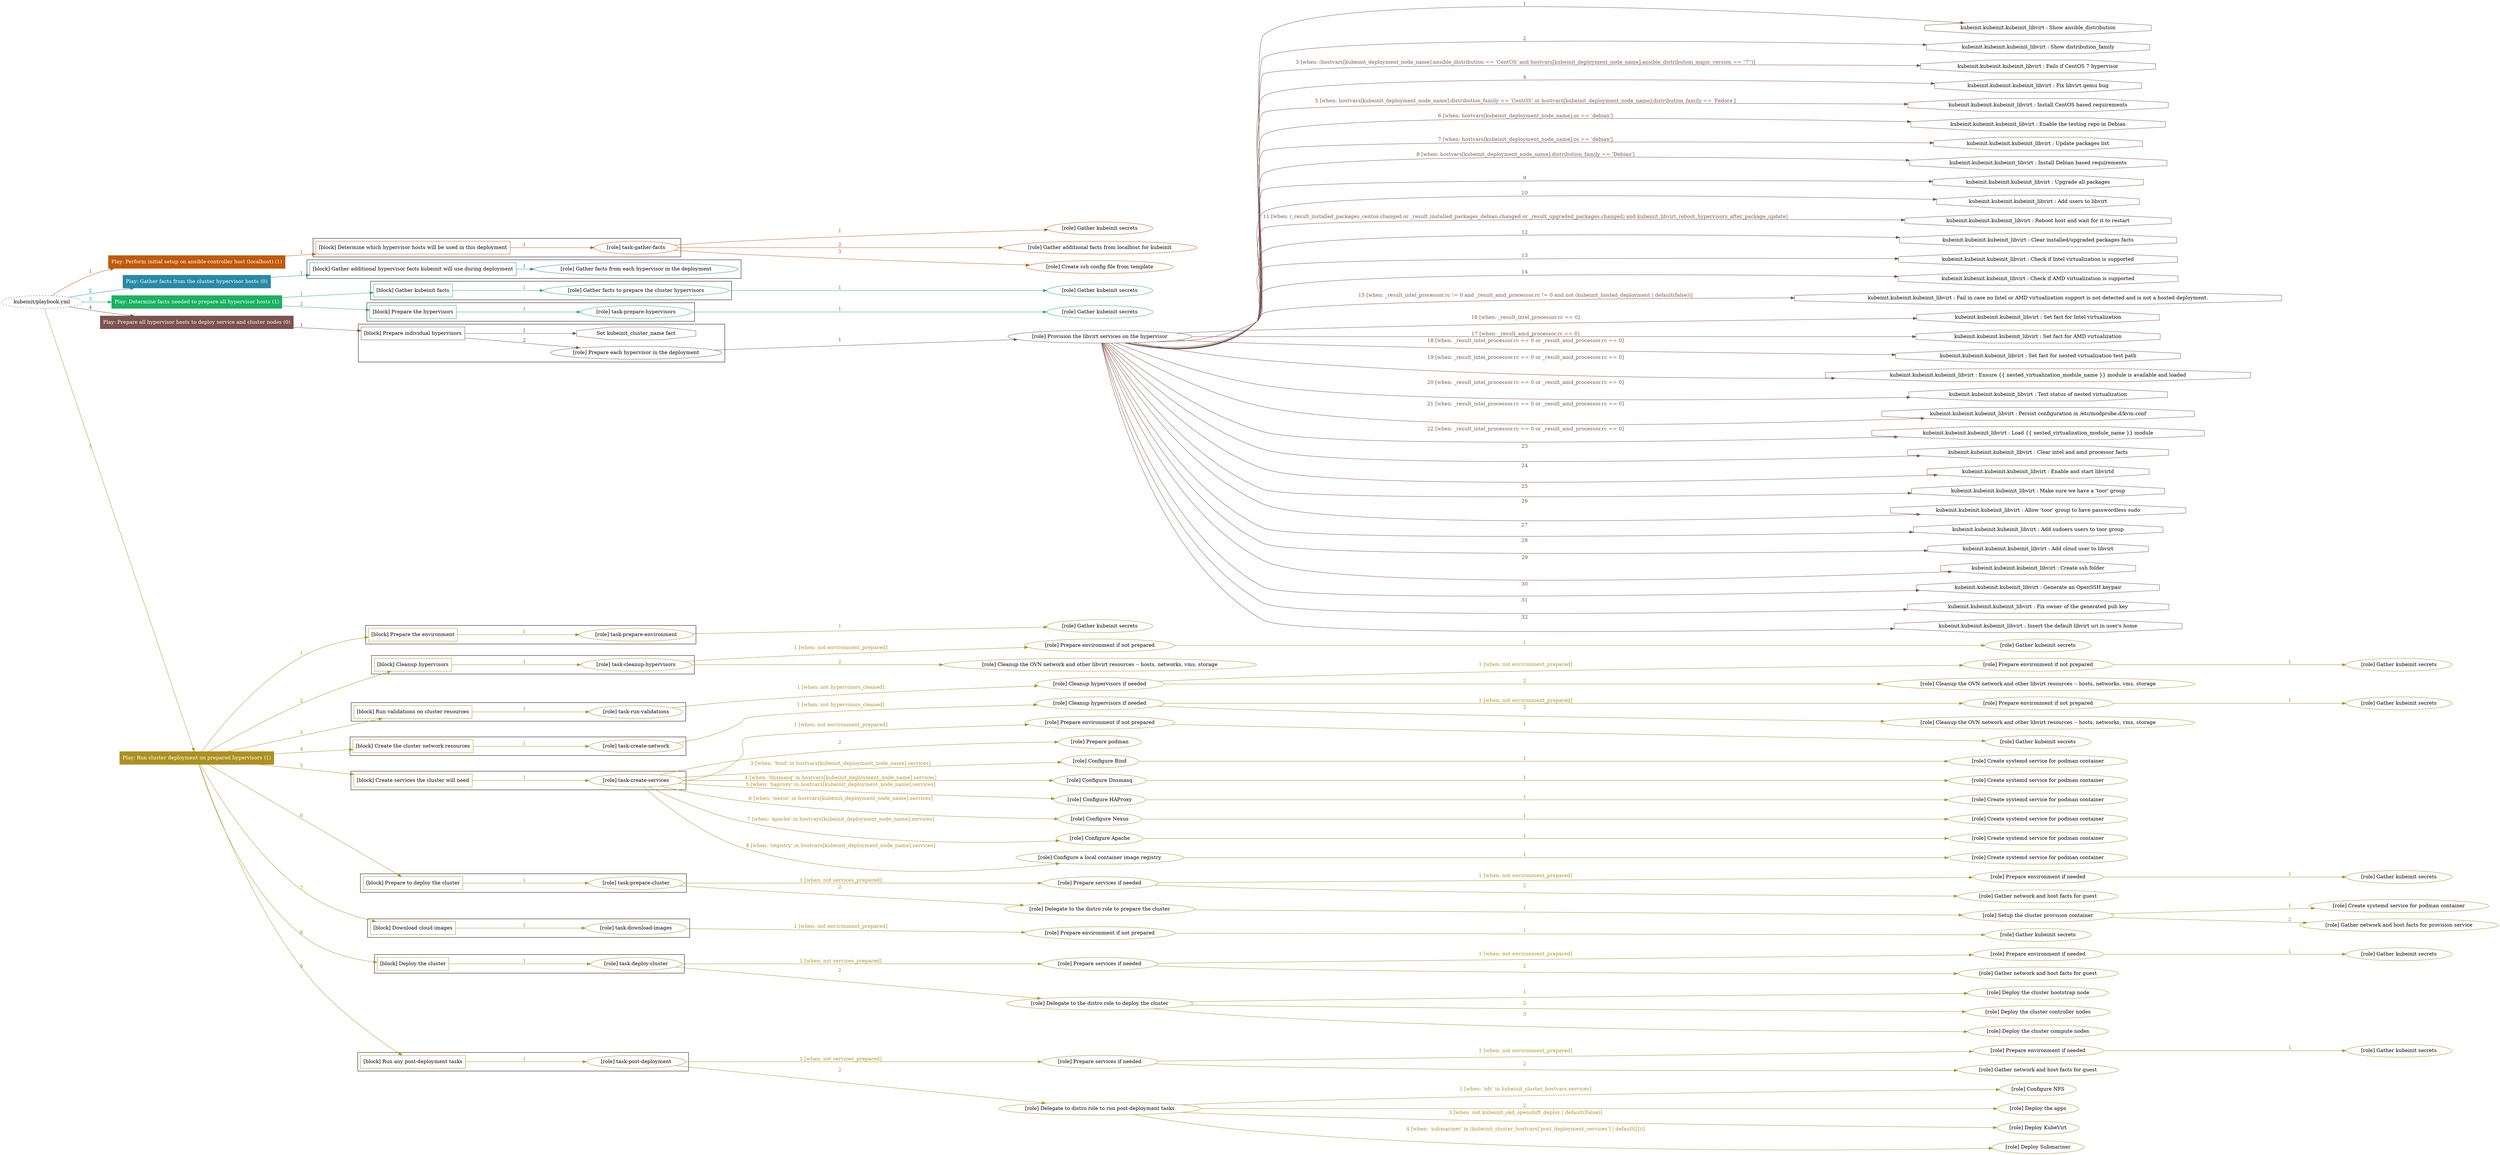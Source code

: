 digraph {
	graph [concentrate=true ordering=in rankdir=LR ratio=fill]
	edge [esep=5 sep=10]
	"kubeinit/playbook.yml" [URL="/home/runner/work/kubeinit/kubeinit/kubeinit/playbook.yml" id=playbook_9646b2b1 style=dotted]
	play_5df355ba [label="Play: Perform initial setup on ansible-controller host (localhost) (1)" URL="/home/runner/work/kubeinit/kubeinit/kubeinit/playbook.yml" color="#c2590a" fontcolor="#ffffff" id=play_5df355ba shape=box style=filled tooltip=localhost]
	"kubeinit/playbook.yml" -> play_5df355ba [label="1 " color="#c2590a" fontcolor="#c2590a" id=edge_87071284 labeltooltip="1 " tooltip="1 "]
	subgraph "Gather kubeinit secrets" {
		role_483ad67e [label="[role] Gather kubeinit secrets" URL="/home/runner/.ansible/collections/ansible_collections/kubeinit/kubeinit/roles/kubeinit_prepare/tasks/build_hypervisors_group.yml" color="#c2590a" id=role_483ad67e tooltip="Gather kubeinit secrets"]
	}
	subgraph "Gather additional facts from localhost for kubeinit" {
		role_76a6a5e1 [label="[role] Gather additional facts from localhost for kubeinit" URL="/home/runner/.ansible/collections/ansible_collections/kubeinit/kubeinit/roles/kubeinit_prepare/tasks/build_hypervisors_group.yml" color="#c2590a" id=role_76a6a5e1 tooltip="Gather additional facts from localhost for kubeinit"]
	}
	subgraph "Create ssh config file from template" {
		role_3303c197 [label="[role] Create ssh config file from template" URL="/home/runner/.ansible/collections/ansible_collections/kubeinit/kubeinit/roles/kubeinit_prepare/tasks/build_hypervisors_group.yml" color="#c2590a" id=role_3303c197 tooltip="Create ssh config file from template"]
	}
	subgraph "task-gather-facts" {
		role_ba3a85ae [label="[role] task-gather-facts" URL="/home/runner/work/kubeinit/kubeinit/kubeinit/playbook.yml" color="#c2590a" id=role_ba3a85ae tooltip="task-gather-facts"]
		role_ba3a85ae -> role_483ad67e [label="1 " color="#c2590a" fontcolor="#c2590a" id=edge_11d55327 labeltooltip="1 " tooltip="1 "]
		role_ba3a85ae -> role_76a6a5e1 [label="2 " color="#c2590a" fontcolor="#c2590a" id=edge_78b76ed7 labeltooltip="2 " tooltip="2 "]
		role_ba3a85ae -> role_3303c197 [label="3 " color="#c2590a" fontcolor="#c2590a" id=edge_41e5f902 labeltooltip="3 " tooltip="3 "]
	}
	subgraph "Play: Perform initial setup on ansible-controller host (localhost) (1)" {
		play_5df355ba -> block_c82276d7 [label=1 color="#c2590a" fontcolor="#c2590a" id=edge_7d6bd9c6 labeltooltip=1 tooltip=1]
		subgraph cluster_block_c82276d7 {
			block_c82276d7 [label="[block] Determine which hypervisor hosts will be used in this deployment" URL="/home/runner/work/kubeinit/kubeinit/kubeinit/playbook.yml" color="#c2590a" id=block_c82276d7 labeltooltip="Determine which hypervisor hosts will be used in this deployment" shape=box tooltip="Determine which hypervisor hosts will be used in this deployment"]
			block_c82276d7 -> role_ba3a85ae [label="1 " color="#c2590a" fontcolor="#c2590a" id=edge_2a0d943c labeltooltip="1 " tooltip="1 "]
		}
	}
	play_c93d7c17 [label="Play: Gather facts from the cluster hypervisor hosts (0)" URL="/home/runner/work/kubeinit/kubeinit/kubeinit/playbook.yml" color="#278aa5" fontcolor="#ffffff" id=play_c93d7c17 shape=box style=filled tooltip="Play: Gather facts from the cluster hypervisor hosts (0)"]
	"kubeinit/playbook.yml" -> play_c93d7c17 [label="2 " color="#278aa5" fontcolor="#278aa5" id=edge_c5234a75 labeltooltip="2 " tooltip="2 "]
	subgraph "Gather facts from each hypervisor in the deployment" {
		role_d84a1417 [label="[role] Gather facts from each hypervisor in the deployment" URL="/home/runner/work/kubeinit/kubeinit/kubeinit/playbook.yml" color="#278aa5" id=role_d84a1417 tooltip="Gather facts from each hypervisor in the deployment"]
	}
	subgraph "Play: Gather facts from the cluster hypervisor hosts (0)" {
		play_c93d7c17 -> block_ce0545d1 [label=1 color="#278aa5" fontcolor="#278aa5" id=edge_0b8c5d99 labeltooltip=1 tooltip=1]
		subgraph cluster_block_ce0545d1 {
			block_ce0545d1 [label="[block] Gather additional hypervisor facts kubeinit will use during deployment" URL="/home/runner/work/kubeinit/kubeinit/kubeinit/playbook.yml" color="#278aa5" id=block_ce0545d1 labeltooltip="Gather additional hypervisor facts kubeinit will use during deployment" shape=box tooltip="Gather additional hypervisor facts kubeinit will use during deployment"]
			block_ce0545d1 -> role_d84a1417 [label="1 " color="#278aa5" fontcolor="#278aa5" id=edge_edcbd86a labeltooltip="1 " tooltip="1 "]
		}
	}
	play_9aa2d6a9 [label="Play: Determine facts needed to prepare all hypervisor hosts (1)" URL="/home/runner/work/kubeinit/kubeinit/kubeinit/playbook.yml" color="#1ab261" fontcolor="#ffffff" id=play_9aa2d6a9 shape=box style=filled tooltip=localhost]
	"kubeinit/playbook.yml" -> play_9aa2d6a9 [label="3 " color="#1ab261" fontcolor="#1ab261" id=edge_c62bc62c labeltooltip="3 " tooltip="3 "]
	subgraph "Gather kubeinit secrets" {
		role_7a527d0d [label="[role] Gather kubeinit secrets" URL="/home/runner/.ansible/collections/ansible_collections/kubeinit/kubeinit/roles/kubeinit_prepare/tasks/gather_kubeinit_facts.yml" color="#1ab261" id=role_7a527d0d tooltip="Gather kubeinit secrets"]
	}
	subgraph "Gather facts to prepare the cluster hypervisors" {
		role_52b3afb7 [label="[role] Gather facts to prepare the cluster hypervisors" URL="/home/runner/work/kubeinit/kubeinit/kubeinit/playbook.yml" color="#1ab261" id=role_52b3afb7 tooltip="Gather facts to prepare the cluster hypervisors"]
		role_52b3afb7 -> role_7a527d0d [label="1 " color="#1ab261" fontcolor="#1ab261" id=edge_a7653a06 labeltooltip="1 " tooltip="1 "]
	}
	subgraph "Gather kubeinit secrets" {
		role_b793abf2 [label="[role] Gather kubeinit secrets" URL="/home/runner/.ansible/collections/ansible_collections/kubeinit/kubeinit/roles/kubeinit_prepare/tasks/gather_kubeinit_facts.yml" color="#1ab261" id=role_b793abf2 tooltip="Gather kubeinit secrets"]
	}
	subgraph "task-prepare-hypervisors" {
		role_bfdf4d90 [label="[role] task-prepare-hypervisors" URL="/home/runner/work/kubeinit/kubeinit/kubeinit/playbook.yml" color="#1ab261" id=role_bfdf4d90 tooltip="task-prepare-hypervisors"]
		role_bfdf4d90 -> role_b793abf2 [label="1 " color="#1ab261" fontcolor="#1ab261" id=edge_f724b3d5 labeltooltip="1 " tooltip="1 "]
	}
	subgraph "Play: Determine facts needed to prepare all hypervisor hosts (1)" {
		play_9aa2d6a9 -> block_bc4ed19d [label=1 color="#1ab261" fontcolor="#1ab261" id=edge_e0797514 labeltooltip=1 tooltip=1]
		subgraph cluster_block_bc4ed19d {
			block_bc4ed19d [label="[block] Gather kubeinit facts" URL="/home/runner/work/kubeinit/kubeinit/kubeinit/playbook.yml" color="#1ab261" id=block_bc4ed19d labeltooltip="Gather kubeinit facts" shape=box tooltip="Gather kubeinit facts"]
			block_bc4ed19d -> role_52b3afb7 [label="1 " color="#1ab261" fontcolor="#1ab261" id=edge_8249b6e4 labeltooltip="1 " tooltip="1 "]
		}
		play_9aa2d6a9 -> block_897ad646 [label=2 color="#1ab261" fontcolor="#1ab261" id=edge_689c75a3 labeltooltip=2 tooltip=2]
		subgraph cluster_block_897ad646 {
			block_897ad646 [label="[block] Prepare the hypervisors" URL="/home/runner/work/kubeinit/kubeinit/kubeinit/playbook.yml" color="#1ab261" id=block_897ad646 labeltooltip="Prepare the hypervisors" shape=box tooltip="Prepare the hypervisors"]
			block_897ad646 -> role_bfdf4d90 [label="1 " color="#1ab261" fontcolor="#1ab261" id=edge_29db63f3 labeltooltip="1 " tooltip="1 "]
		}
	}
	play_22365ae9 [label="Play: Prepare all hypervisor hosts to deploy service and cluster nodes (0)" URL="/home/runner/work/kubeinit/kubeinit/kubeinit/playbook.yml" color="#7c5350" fontcolor="#ffffff" id=play_22365ae9 shape=box style=filled tooltip="Play: Prepare all hypervisor hosts to deploy service and cluster nodes (0)"]
	"kubeinit/playbook.yml" -> play_22365ae9 [label="4 " color="#7c5350" fontcolor="#7c5350" id=edge_5df96701 labeltooltip="4 " tooltip="4 "]
	subgraph "Provision the libvirt services on the hypervisor" {
		role_3e24f65c [label="[role] Provision the libvirt services on the hypervisor" URL="/home/runner/.ansible/collections/ansible_collections/kubeinit/kubeinit/roles/kubeinit_prepare/tasks/prepare_hypervisor.yml" color="#7c5350" id=role_3e24f65c tooltip="Provision the libvirt services on the hypervisor"]
		task_d20dd838 [label="kubeinit.kubeinit.kubeinit_libvirt : Show ansible_distribution" URL="/home/runner/.ansible/collections/ansible_collections/kubeinit/kubeinit/roles/kubeinit_libvirt/tasks/main.yml" color="#7c5350" id=task_d20dd838 shape=octagon tooltip="kubeinit.kubeinit.kubeinit_libvirt : Show ansible_distribution"]
		role_3e24f65c -> task_d20dd838 [label="1 " color="#7c5350" fontcolor="#7c5350" id=edge_b1189333 labeltooltip="1 " tooltip="1 "]
		task_7a46cc03 [label="kubeinit.kubeinit.kubeinit_libvirt : Show distribution_family" URL="/home/runner/.ansible/collections/ansible_collections/kubeinit/kubeinit/roles/kubeinit_libvirt/tasks/main.yml" color="#7c5350" id=task_7a46cc03 shape=octagon tooltip="kubeinit.kubeinit.kubeinit_libvirt : Show distribution_family"]
		role_3e24f65c -> task_7a46cc03 [label="2 " color="#7c5350" fontcolor="#7c5350" id=edge_3f352472 labeltooltip="2 " tooltip="2 "]
		task_b7d5eab3 [label="kubeinit.kubeinit.kubeinit_libvirt : Fails if CentOS 7 hypervisor" URL="/home/runner/.ansible/collections/ansible_collections/kubeinit/kubeinit/roles/kubeinit_libvirt/tasks/main.yml" color="#7c5350" id=task_b7d5eab3 shape=octagon tooltip="kubeinit.kubeinit.kubeinit_libvirt : Fails if CentOS 7 hypervisor"]
		role_3e24f65c -> task_b7d5eab3 [label="3 [when: (hostvars[kubeinit_deployment_node_name].ansible_distribution == 'CentOS' and hostvars[kubeinit_deployment_node_name].ansible_distribution_major_version == \"7\")]" color="#7c5350" fontcolor="#7c5350" id=edge_3682a6e3 labeltooltip="3 [when: (hostvars[kubeinit_deployment_node_name].ansible_distribution == 'CentOS' and hostvars[kubeinit_deployment_node_name].ansible_distribution_major_version == \"7\")]" tooltip="3 [when: (hostvars[kubeinit_deployment_node_name].ansible_distribution == 'CentOS' and hostvars[kubeinit_deployment_node_name].ansible_distribution_major_version == \"7\")]"]
		task_2ade0827 [label="kubeinit.kubeinit.kubeinit_libvirt : Fix libvirt qemu bug" URL="/home/runner/.ansible/collections/ansible_collections/kubeinit/kubeinit/roles/kubeinit_libvirt/tasks/main.yml" color="#7c5350" id=task_2ade0827 shape=octagon tooltip="kubeinit.kubeinit.kubeinit_libvirt : Fix libvirt qemu bug"]
		role_3e24f65c -> task_2ade0827 [label="4 " color="#7c5350" fontcolor="#7c5350" id=edge_d75534c9 labeltooltip="4 " tooltip="4 "]
		task_bd4a274e [label="kubeinit.kubeinit.kubeinit_libvirt : Install CentOS based requirements" URL="/home/runner/.ansible/collections/ansible_collections/kubeinit/kubeinit/roles/kubeinit_libvirt/tasks/main.yml" color="#7c5350" id=task_bd4a274e shape=octagon tooltip="kubeinit.kubeinit.kubeinit_libvirt : Install CentOS based requirements"]
		role_3e24f65c -> task_bd4a274e [label="5 [when: hostvars[kubeinit_deployment_node_name].distribution_family == 'CentOS' or hostvars[kubeinit_deployment_node_name].distribution_family == 'Fedora']" color="#7c5350" fontcolor="#7c5350" id=edge_c49d5b63 labeltooltip="5 [when: hostvars[kubeinit_deployment_node_name].distribution_family == 'CentOS' or hostvars[kubeinit_deployment_node_name].distribution_family == 'Fedora']" tooltip="5 [when: hostvars[kubeinit_deployment_node_name].distribution_family == 'CentOS' or hostvars[kubeinit_deployment_node_name].distribution_family == 'Fedora']"]
		task_c4cd0e32 [label="kubeinit.kubeinit.kubeinit_libvirt : Enable the testing repo in Debian" URL="/home/runner/.ansible/collections/ansible_collections/kubeinit/kubeinit/roles/kubeinit_libvirt/tasks/main.yml" color="#7c5350" id=task_c4cd0e32 shape=octagon tooltip="kubeinit.kubeinit.kubeinit_libvirt : Enable the testing repo in Debian"]
		role_3e24f65c -> task_c4cd0e32 [label="6 [when: hostvars[kubeinit_deployment_node_name].os == 'debian']" color="#7c5350" fontcolor="#7c5350" id=edge_03873a43 labeltooltip="6 [when: hostvars[kubeinit_deployment_node_name].os == 'debian']" tooltip="6 [when: hostvars[kubeinit_deployment_node_name].os == 'debian']"]
		task_402ef5f3 [label="kubeinit.kubeinit.kubeinit_libvirt : Update packages list" URL="/home/runner/.ansible/collections/ansible_collections/kubeinit/kubeinit/roles/kubeinit_libvirt/tasks/main.yml" color="#7c5350" id=task_402ef5f3 shape=octagon tooltip="kubeinit.kubeinit.kubeinit_libvirt : Update packages list"]
		role_3e24f65c -> task_402ef5f3 [label="7 [when: hostvars[kubeinit_deployment_node_name].os == 'debian']" color="#7c5350" fontcolor="#7c5350" id=edge_26aa943d labeltooltip="7 [when: hostvars[kubeinit_deployment_node_name].os == 'debian']" tooltip="7 [when: hostvars[kubeinit_deployment_node_name].os == 'debian']"]
		task_3982b2c7 [label="kubeinit.kubeinit.kubeinit_libvirt : Install Debian based requirements" URL="/home/runner/.ansible/collections/ansible_collections/kubeinit/kubeinit/roles/kubeinit_libvirt/tasks/main.yml" color="#7c5350" id=task_3982b2c7 shape=octagon tooltip="kubeinit.kubeinit.kubeinit_libvirt : Install Debian based requirements"]
		role_3e24f65c -> task_3982b2c7 [label="8 [when: hostvars[kubeinit_deployment_node_name].distribution_family == 'Debian']" color="#7c5350" fontcolor="#7c5350" id=edge_e344f19a labeltooltip="8 [when: hostvars[kubeinit_deployment_node_name].distribution_family == 'Debian']" tooltip="8 [when: hostvars[kubeinit_deployment_node_name].distribution_family == 'Debian']"]
		task_fbdde95b [label="kubeinit.kubeinit.kubeinit_libvirt : Upgrade all packages" URL="/home/runner/.ansible/collections/ansible_collections/kubeinit/kubeinit/roles/kubeinit_libvirt/tasks/main.yml" color="#7c5350" id=task_fbdde95b shape=octagon tooltip="kubeinit.kubeinit.kubeinit_libvirt : Upgrade all packages"]
		role_3e24f65c -> task_fbdde95b [label="9 " color="#7c5350" fontcolor="#7c5350" id=edge_b49d22bd labeltooltip="9 " tooltip="9 "]
		task_d7e4bfeb [label="kubeinit.kubeinit.kubeinit_libvirt : Add users to libvirt" URL="/home/runner/.ansible/collections/ansible_collections/kubeinit/kubeinit/roles/kubeinit_libvirt/tasks/main.yml" color="#7c5350" id=task_d7e4bfeb shape=octagon tooltip="kubeinit.kubeinit.kubeinit_libvirt : Add users to libvirt"]
		role_3e24f65c -> task_d7e4bfeb [label="10 " color="#7c5350" fontcolor="#7c5350" id=edge_e5a4fa00 labeltooltip="10 " tooltip="10 "]
		task_edf31248 [label="kubeinit.kubeinit.kubeinit_libvirt : Reboot host and wait for it to restart" URL="/home/runner/.ansible/collections/ansible_collections/kubeinit/kubeinit/roles/kubeinit_libvirt/tasks/main.yml" color="#7c5350" id=task_edf31248 shape=octagon tooltip="kubeinit.kubeinit.kubeinit_libvirt : Reboot host and wait for it to restart"]
		role_3e24f65c -> task_edf31248 [label="11 [when: (_result_installed_packages_centos.changed or _result_installed_packages_debian.changed or _result_upgraded_packages.changed) and kubeinit_libvirt_reboot_hypervisors_after_package_update]" color="#7c5350" fontcolor="#7c5350" id=edge_d2e82ecc labeltooltip="11 [when: (_result_installed_packages_centos.changed or _result_installed_packages_debian.changed or _result_upgraded_packages.changed) and kubeinit_libvirt_reboot_hypervisors_after_package_update]" tooltip="11 [when: (_result_installed_packages_centos.changed or _result_installed_packages_debian.changed or _result_upgraded_packages.changed) and kubeinit_libvirt_reboot_hypervisors_after_package_update]"]
		task_ff08b235 [label="kubeinit.kubeinit.kubeinit_libvirt : Clear installed/upgraded packages facts" URL="/home/runner/.ansible/collections/ansible_collections/kubeinit/kubeinit/roles/kubeinit_libvirt/tasks/main.yml" color="#7c5350" id=task_ff08b235 shape=octagon tooltip="kubeinit.kubeinit.kubeinit_libvirt : Clear installed/upgraded packages facts"]
		role_3e24f65c -> task_ff08b235 [label="12 " color="#7c5350" fontcolor="#7c5350" id=edge_a8cd61b3 labeltooltip="12 " tooltip="12 "]
		task_6124d123 [label="kubeinit.kubeinit.kubeinit_libvirt : Check if Intel virtualization is supported" URL="/home/runner/.ansible/collections/ansible_collections/kubeinit/kubeinit/roles/kubeinit_libvirt/tasks/main.yml" color="#7c5350" id=task_6124d123 shape=octagon tooltip="kubeinit.kubeinit.kubeinit_libvirt : Check if Intel virtualization is supported"]
		role_3e24f65c -> task_6124d123 [label="13 " color="#7c5350" fontcolor="#7c5350" id=edge_ff16b6d9 labeltooltip="13 " tooltip="13 "]
		task_92ee48c1 [label="kubeinit.kubeinit.kubeinit_libvirt : Check if AMD virtualization is supported" URL="/home/runner/.ansible/collections/ansible_collections/kubeinit/kubeinit/roles/kubeinit_libvirt/tasks/main.yml" color="#7c5350" id=task_92ee48c1 shape=octagon tooltip="kubeinit.kubeinit.kubeinit_libvirt : Check if AMD virtualization is supported"]
		role_3e24f65c -> task_92ee48c1 [label="14 " color="#7c5350" fontcolor="#7c5350" id=edge_13838f12 labeltooltip="14 " tooltip="14 "]
		task_f7bf4f08 [label="kubeinit.kubeinit.kubeinit_libvirt : Fail in case no Intel or AMD virtualization support is not detected and is not a hosted deployment." URL="/home/runner/.ansible/collections/ansible_collections/kubeinit/kubeinit/roles/kubeinit_libvirt/tasks/main.yml" color="#7c5350" id=task_f7bf4f08 shape=octagon tooltip="kubeinit.kubeinit.kubeinit_libvirt : Fail in case no Intel or AMD virtualization support is not detected and is not a hosted deployment."]
		role_3e24f65c -> task_f7bf4f08 [label="15 [when: _result_intel_processor.rc != 0 and _result_amd_processor.rc != 0 and not (kubeinit_hosted_deployment | default(false))]" color="#7c5350" fontcolor="#7c5350" id=edge_fd8e5d9f labeltooltip="15 [when: _result_intel_processor.rc != 0 and _result_amd_processor.rc != 0 and not (kubeinit_hosted_deployment | default(false))]" tooltip="15 [when: _result_intel_processor.rc != 0 and _result_amd_processor.rc != 0 and not (kubeinit_hosted_deployment | default(false))]"]
		task_55d5f3a7 [label="kubeinit.kubeinit.kubeinit_libvirt : Set fact for Intel virtualization" URL="/home/runner/.ansible/collections/ansible_collections/kubeinit/kubeinit/roles/kubeinit_libvirt/tasks/main.yml" color="#7c5350" id=task_55d5f3a7 shape=octagon tooltip="kubeinit.kubeinit.kubeinit_libvirt : Set fact for Intel virtualization"]
		role_3e24f65c -> task_55d5f3a7 [label="16 [when: _result_intel_processor.rc == 0]" color="#7c5350" fontcolor="#7c5350" id=edge_dca2b4e9 labeltooltip="16 [when: _result_intel_processor.rc == 0]" tooltip="16 [when: _result_intel_processor.rc == 0]"]
		task_6a6445b3 [label="kubeinit.kubeinit.kubeinit_libvirt : Set fact for AMD virtualization" URL="/home/runner/.ansible/collections/ansible_collections/kubeinit/kubeinit/roles/kubeinit_libvirt/tasks/main.yml" color="#7c5350" id=task_6a6445b3 shape=octagon tooltip="kubeinit.kubeinit.kubeinit_libvirt : Set fact for AMD virtualization"]
		role_3e24f65c -> task_6a6445b3 [label="17 [when: _result_amd_processor.rc == 0]" color="#7c5350" fontcolor="#7c5350" id=edge_59dca4c3 labeltooltip="17 [when: _result_amd_processor.rc == 0]" tooltip="17 [when: _result_amd_processor.rc == 0]"]
		task_70f78329 [label="kubeinit.kubeinit.kubeinit_libvirt : Set fact for nested virtualization test path" URL="/home/runner/.ansible/collections/ansible_collections/kubeinit/kubeinit/roles/kubeinit_libvirt/tasks/main.yml" color="#7c5350" id=task_70f78329 shape=octagon tooltip="kubeinit.kubeinit.kubeinit_libvirt : Set fact for nested virtualization test path"]
		role_3e24f65c -> task_70f78329 [label="18 [when: _result_intel_processor.rc == 0 or _result_amd_processor.rc == 0]" color="#7c5350" fontcolor="#7c5350" id=edge_00600c96 labeltooltip="18 [when: _result_intel_processor.rc == 0 or _result_amd_processor.rc == 0]" tooltip="18 [when: _result_intel_processor.rc == 0 or _result_amd_processor.rc == 0]"]
		task_46fb410a [label="kubeinit.kubeinit.kubeinit_libvirt : Ensure {{ nested_virtualization_module_name }} module is available and loaded" URL="/home/runner/.ansible/collections/ansible_collections/kubeinit/kubeinit/roles/kubeinit_libvirt/tasks/main.yml" color="#7c5350" id=task_46fb410a shape=octagon tooltip="kubeinit.kubeinit.kubeinit_libvirt : Ensure {{ nested_virtualization_module_name }} module is available and loaded"]
		role_3e24f65c -> task_46fb410a [label="19 [when: _result_intel_processor.rc == 0 or _result_amd_processor.rc == 0]" color="#7c5350" fontcolor="#7c5350" id=edge_0c5548da labeltooltip="19 [when: _result_intel_processor.rc == 0 or _result_amd_processor.rc == 0]" tooltip="19 [when: _result_intel_processor.rc == 0 or _result_amd_processor.rc == 0]"]
		task_0347cfcc [label="kubeinit.kubeinit.kubeinit_libvirt : Test status of nested virtualization" URL="/home/runner/.ansible/collections/ansible_collections/kubeinit/kubeinit/roles/kubeinit_libvirt/tasks/main.yml" color="#7c5350" id=task_0347cfcc shape=octagon tooltip="kubeinit.kubeinit.kubeinit_libvirt : Test status of nested virtualization"]
		role_3e24f65c -> task_0347cfcc [label="20 [when: _result_intel_processor.rc == 0 or _result_amd_processor.rc == 0]" color="#7c5350" fontcolor="#7c5350" id=edge_cb0b2c3d labeltooltip="20 [when: _result_intel_processor.rc == 0 or _result_amd_processor.rc == 0]" tooltip="20 [when: _result_intel_processor.rc == 0 or _result_amd_processor.rc == 0]"]
		task_8907db21 [label="kubeinit.kubeinit.kubeinit_libvirt : Persist configuration in /etc/modprobe.d/kvm.conf" URL="/home/runner/.ansible/collections/ansible_collections/kubeinit/kubeinit/roles/kubeinit_libvirt/tasks/main.yml" color="#7c5350" id=task_8907db21 shape=octagon tooltip="kubeinit.kubeinit.kubeinit_libvirt : Persist configuration in /etc/modprobe.d/kvm.conf"]
		role_3e24f65c -> task_8907db21 [label="21 [when: _result_intel_processor.rc == 0 or _result_amd_processor.rc == 0]" color="#7c5350" fontcolor="#7c5350" id=edge_389c7eb3 labeltooltip="21 [when: _result_intel_processor.rc == 0 or _result_amd_processor.rc == 0]" tooltip="21 [when: _result_intel_processor.rc == 0 or _result_amd_processor.rc == 0]"]
		task_846d4903 [label="kubeinit.kubeinit.kubeinit_libvirt : Load {{ nested_virtualization_module_name }} module" URL="/home/runner/.ansible/collections/ansible_collections/kubeinit/kubeinit/roles/kubeinit_libvirt/tasks/main.yml" color="#7c5350" id=task_846d4903 shape=octagon tooltip="kubeinit.kubeinit.kubeinit_libvirt : Load {{ nested_virtualization_module_name }} module"]
		role_3e24f65c -> task_846d4903 [label="22 [when: _result_intel_processor.rc == 0 or _result_amd_processor.rc == 0]" color="#7c5350" fontcolor="#7c5350" id=edge_c51d4f46 labeltooltip="22 [when: _result_intel_processor.rc == 0 or _result_amd_processor.rc == 0]" tooltip="22 [when: _result_intel_processor.rc == 0 or _result_amd_processor.rc == 0]"]
		task_7adbb4a6 [label="kubeinit.kubeinit.kubeinit_libvirt : Clear intel and amd processor facts" URL="/home/runner/.ansible/collections/ansible_collections/kubeinit/kubeinit/roles/kubeinit_libvirt/tasks/main.yml" color="#7c5350" id=task_7adbb4a6 shape=octagon tooltip="kubeinit.kubeinit.kubeinit_libvirt : Clear intel and amd processor facts"]
		role_3e24f65c -> task_7adbb4a6 [label="23 " color="#7c5350" fontcolor="#7c5350" id=edge_7b6c282d labeltooltip="23 " tooltip="23 "]
		task_137b8692 [label="kubeinit.kubeinit.kubeinit_libvirt : Enable and start libvirtd" URL="/home/runner/.ansible/collections/ansible_collections/kubeinit/kubeinit/roles/kubeinit_libvirt/tasks/main.yml" color="#7c5350" id=task_137b8692 shape=octagon tooltip="kubeinit.kubeinit.kubeinit_libvirt : Enable and start libvirtd"]
		role_3e24f65c -> task_137b8692 [label="24 " color="#7c5350" fontcolor="#7c5350" id=edge_b82733a9 labeltooltip="24 " tooltip="24 "]
		task_61ca8e41 [label="kubeinit.kubeinit.kubeinit_libvirt : Make sure we have a 'toor' group" URL="/home/runner/.ansible/collections/ansible_collections/kubeinit/kubeinit/roles/kubeinit_libvirt/tasks/60_create_cloud_user.yml" color="#7c5350" id=task_61ca8e41 shape=octagon tooltip="kubeinit.kubeinit.kubeinit_libvirt : Make sure we have a 'toor' group"]
		role_3e24f65c -> task_61ca8e41 [label="25 " color="#7c5350" fontcolor="#7c5350" id=edge_36d31183 labeltooltip="25 " tooltip="25 "]
		task_0d99e66f [label="kubeinit.kubeinit.kubeinit_libvirt : Allow 'toor' group to have passwordless sudo" URL="/home/runner/.ansible/collections/ansible_collections/kubeinit/kubeinit/roles/kubeinit_libvirt/tasks/60_create_cloud_user.yml" color="#7c5350" id=task_0d99e66f shape=octagon tooltip="kubeinit.kubeinit.kubeinit_libvirt : Allow 'toor' group to have passwordless sudo"]
		role_3e24f65c -> task_0d99e66f [label="26 " color="#7c5350" fontcolor="#7c5350" id=edge_9db119b0 labeltooltip="26 " tooltip="26 "]
		task_6e90d624 [label="kubeinit.kubeinit.kubeinit_libvirt : Add sudoers users to toor group" URL="/home/runner/.ansible/collections/ansible_collections/kubeinit/kubeinit/roles/kubeinit_libvirt/tasks/60_create_cloud_user.yml" color="#7c5350" id=task_6e90d624 shape=octagon tooltip="kubeinit.kubeinit.kubeinit_libvirt : Add sudoers users to toor group"]
		role_3e24f65c -> task_6e90d624 [label="27 " color="#7c5350" fontcolor="#7c5350" id=edge_e8d5c127 labeltooltip="27 " tooltip="27 "]
		task_94e36a44 [label="kubeinit.kubeinit.kubeinit_libvirt : Add cloud user to libvirt" URL="/home/runner/.ansible/collections/ansible_collections/kubeinit/kubeinit/roles/kubeinit_libvirt/tasks/60_create_cloud_user.yml" color="#7c5350" id=task_94e36a44 shape=octagon tooltip="kubeinit.kubeinit.kubeinit_libvirt : Add cloud user to libvirt"]
		role_3e24f65c -> task_94e36a44 [label="28 " color="#7c5350" fontcolor="#7c5350" id=edge_2af490c8 labeltooltip="28 " tooltip="28 "]
		task_d7dda81d [label="kubeinit.kubeinit.kubeinit_libvirt : Create ssh folder" URL="/home/runner/.ansible/collections/ansible_collections/kubeinit/kubeinit/roles/kubeinit_libvirt/tasks/60_create_cloud_user.yml" color="#7c5350" id=task_d7dda81d shape=octagon tooltip="kubeinit.kubeinit.kubeinit_libvirt : Create ssh folder"]
		role_3e24f65c -> task_d7dda81d [label="29 " color="#7c5350" fontcolor="#7c5350" id=edge_08876e79 labeltooltip="29 " tooltip="29 "]
		task_3ee2bb81 [label="kubeinit.kubeinit.kubeinit_libvirt : Generate an OpenSSH keypair" URL="/home/runner/.ansible/collections/ansible_collections/kubeinit/kubeinit/roles/kubeinit_libvirt/tasks/60_create_cloud_user.yml" color="#7c5350" id=task_3ee2bb81 shape=octagon tooltip="kubeinit.kubeinit.kubeinit_libvirt : Generate an OpenSSH keypair"]
		role_3e24f65c -> task_3ee2bb81 [label="30 " color="#7c5350" fontcolor="#7c5350" id=edge_731ef44b labeltooltip="30 " tooltip="30 "]
		task_6a52044b [label="kubeinit.kubeinit.kubeinit_libvirt : Fix owner of the generated pub key" URL="/home/runner/.ansible/collections/ansible_collections/kubeinit/kubeinit/roles/kubeinit_libvirt/tasks/60_create_cloud_user.yml" color="#7c5350" id=task_6a52044b shape=octagon tooltip="kubeinit.kubeinit.kubeinit_libvirt : Fix owner of the generated pub key"]
		role_3e24f65c -> task_6a52044b [label="31 " color="#7c5350" fontcolor="#7c5350" id=edge_e2d2baaa labeltooltip="31 " tooltip="31 "]
		task_d6151b0e [label="kubeinit.kubeinit.kubeinit_libvirt : Insert the default libvirt uri in user's home" URL="/home/runner/.ansible/collections/ansible_collections/kubeinit/kubeinit/roles/kubeinit_libvirt/tasks/60_create_cloud_user.yml" color="#7c5350" id=task_d6151b0e shape=octagon tooltip="kubeinit.kubeinit.kubeinit_libvirt : Insert the default libvirt uri in user's home"]
		role_3e24f65c -> task_d6151b0e [label="32 " color="#7c5350" fontcolor="#7c5350" id=edge_5f73209a labeltooltip="32 " tooltip="32 "]
	}
	subgraph "Prepare each hypervisor in the deployment" {
		role_d2b725ac [label="[role] Prepare each hypervisor in the deployment" URL="/home/runner/work/kubeinit/kubeinit/kubeinit/playbook.yml" color="#7c5350" id=role_d2b725ac tooltip="Prepare each hypervisor in the deployment"]
		role_d2b725ac -> role_3e24f65c [label="1 " color="#7c5350" fontcolor="#7c5350" id=edge_98c695e0 labeltooltip="1 " tooltip="1 "]
	}
	subgraph "Play: Prepare all hypervisor hosts to deploy service and cluster nodes (0)" {
		play_22365ae9 -> block_42a35fe6 [label=1 color="#7c5350" fontcolor="#7c5350" id=edge_d38c6972 labeltooltip=1 tooltip=1]
		subgraph cluster_block_42a35fe6 {
			block_42a35fe6 [label="[block] Prepare individual hypervisors" URL="/home/runner/work/kubeinit/kubeinit/kubeinit/playbook.yml" color="#7c5350" id=block_42a35fe6 labeltooltip="Prepare individual hypervisors" shape=box tooltip="Prepare individual hypervisors"]
			block_42a35fe6 -> role_d2b725ac [label="2 " color="#7c5350" fontcolor="#7c5350" id=edge_a1b05696 labeltooltip="2 " tooltip="2 "]
			task_ac9d7ef6 [label="Set kubeinit_cluster_name fact" URL="/home/runner/work/kubeinit/kubeinit/kubeinit/playbook.yml" color="#7c5350" id=task_ac9d7ef6 shape=octagon tooltip="Set kubeinit_cluster_name fact"]
			block_42a35fe6 -> task_ac9d7ef6 [label="1 " color="#7c5350" fontcolor="#7c5350" id=edge_aaaaf25b labeltooltip="1 " tooltip="1 "]
		}
	}
	play_30644114 [label="Play: Run cluster deployment on prepared hypervisors (1)" URL="/home/runner/work/kubeinit/kubeinit/kubeinit/playbook.yml" color="#ac9120" fontcolor="#ffffff" id=play_30644114 shape=box style=filled tooltip=localhost]
	"kubeinit/playbook.yml" -> play_30644114 [label="5 " color="#ac9120" fontcolor="#ac9120" id=edge_4da0a00e labeltooltip="5 " tooltip="5 "]
	subgraph "Gather kubeinit secrets" {
		role_d61390f9 [label="[role] Gather kubeinit secrets" URL="/home/runner/.ansible/collections/ansible_collections/kubeinit/kubeinit/roles/kubeinit_prepare/tasks/gather_kubeinit_facts.yml" color="#ac9120" id=role_d61390f9 tooltip="Gather kubeinit secrets"]
	}
	subgraph "task-prepare-environment" {
		role_775752af [label="[role] task-prepare-environment" URL="/home/runner/work/kubeinit/kubeinit/kubeinit/playbook.yml" color="#ac9120" id=role_775752af tooltip="task-prepare-environment"]
		role_775752af -> role_d61390f9 [label="1 " color="#ac9120" fontcolor="#ac9120" id=edge_98faf93c labeltooltip="1 " tooltip="1 "]
	}
	subgraph "Gather kubeinit secrets" {
		role_bd15f9ba [label="[role] Gather kubeinit secrets" URL="/home/runner/.ansible/collections/ansible_collections/kubeinit/kubeinit/roles/kubeinit_prepare/tasks/gather_kubeinit_facts.yml" color="#ac9120" id=role_bd15f9ba tooltip="Gather kubeinit secrets"]
	}
	subgraph "Prepare environment if not prepared" {
		role_dfc963cf [label="[role] Prepare environment if not prepared" URL="/home/runner/.ansible/collections/ansible_collections/kubeinit/kubeinit/roles/kubeinit_prepare/tasks/cleanup_hypervisors.yml" color="#ac9120" id=role_dfc963cf tooltip="Prepare environment if not prepared"]
		role_dfc963cf -> role_bd15f9ba [label="1 " color="#ac9120" fontcolor="#ac9120" id=edge_b11636d1 labeltooltip="1 " tooltip="1 "]
	}
	subgraph "Cleanup the OVN network and other libvirt resources -- hosts, networks, vms, storage" {
		role_eeed88ae [label="[role] Cleanup the OVN network and other libvirt resources -- hosts, networks, vms, storage" URL="/home/runner/.ansible/collections/ansible_collections/kubeinit/kubeinit/roles/kubeinit_prepare/tasks/cleanup_hypervisors.yml" color="#ac9120" id=role_eeed88ae tooltip="Cleanup the OVN network and other libvirt resources -- hosts, networks, vms, storage"]
	}
	subgraph "task-cleanup-hypervisors" {
		role_4c5719a9 [label="[role] task-cleanup-hypervisors" URL="/home/runner/work/kubeinit/kubeinit/kubeinit/playbook.yml" color="#ac9120" id=role_4c5719a9 tooltip="task-cleanup-hypervisors"]
		role_4c5719a9 -> role_dfc963cf [label="1 [when: not environment_prepared]" color="#ac9120" fontcolor="#ac9120" id=edge_f8dac48f labeltooltip="1 [when: not environment_prepared]" tooltip="1 [when: not environment_prepared]"]
		role_4c5719a9 -> role_eeed88ae [label="2 " color="#ac9120" fontcolor="#ac9120" id=edge_1cdce616 labeltooltip="2 " tooltip="2 "]
	}
	subgraph "Gather kubeinit secrets" {
		role_e781965c [label="[role] Gather kubeinit secrets" URL="/home/runner/.ansible/collections/ansible_collections/kubeinit/kubeinit/roles/kubeinit_prepare/tasks/gather_kubeinit_facts.yml" color="#ac9120" id=role_e781965c tooltip="Gather kubeinit secrets"]
	}
	subgraph "Prepare environment if not prepared" {
		role_cdf31c9f [label="[role] Prepare environment if not prepared" URL="/home/runner/.ansible/collections/ansible_collections/kubeinit/kubeinit/roles/kubeinit_prepare/tasks/cleanup_hypervisors.yml" color="#ac9120" id=role_cdf31c9f tooltip="Prepare environment if not prepared"]
		role_cdf31c9f -> role_e781965c [label="1 " color="#ac9120" fontcolor="#ac9120" id=edge_f5a1c49c labeltooltip="1 " tooltip="1 "]
	}
	subgraph "Cleanup the OVN network and other libvirt resources -- hosts, networks, vms, storage" {
		role_fe30617b [label="[role] Cleanup the OVN network and other libvirt resources -- hosts, networks, vms, storage" URL="/home/runner/.ansible/collections/ansible_collections/kubeinit/kubeinit/roles/kubeinit_prepare/tasks/cleanup_hypervisors.yml" color="#ac9120" id=role_fe30617b tooltip="Cleanup the OVN network and other libvirt resources -- hosts, networks, vms, storage"]
	}
	subgraph "Cleanup hypervisors if needed" {
		role_a620c1f5 [label="[role] Cleanup hypervisors if needed" URL="/home/runner/.ansible/collections/ansible_collections/kubeinit/kubeinit/roles/kubeinit_validations/tasks/main.yml" color="#ac9120" id=role_a620c1f5 tooltip="Cleanup hypervisors if needed"]
		role_a620c1f5 -> role_cdf31c9f [label="1 [when: not environment_prepared]" color="#ac9120" fontcolor="#ac9120" id=edge_1de707e2 labeltooltip="1 [when: not environment_prepared]" tooltip="1 [when: not environment_prepared]"]
		role_a620c1f5 -> role_fe30617b [label="2 " color="#ac9120" fontcolor="#ac9120" id=edge_9367b296 labeltooltip="2 " tooltip="2 "]
	}
	subgraph "task-run-validations" {
		role_13de4a94 [label="[role] task-run-validations" URL="/home/runner/work/kubeinit/kubeinit/kubeinit/playbook.yml" color="#ac9120" id=role_13de4a94 tooltip="task-run-validations"]
		role_13de4a94 -> role_a620c1f5 [label="1 [when: not hypervisors_cleaned]" color="#ac9120" fontcolor="#ac9120" id=edge_4ce35176 labeltooltip="1 [when: not hypervisors_cleaned]" tooltip="1 [when: not hypervisors_cleaned]"]
	}
	subgraph "Gather kubeinit secrets" {
		role_e0d58d07 [label="[role] Gather kubeinit secrets" URL="/home/runner/.ansible/collections/ansible_collections/kubeinit/kubeinit/roles/kubeinit_prepare/tasks/gather_kubeinit_facts.yml" color="#ac9120" id=role_e0d58d07 tooltip="Gather kubeinit secrets"]
	}
	subgraph "Prepare environment if not prepared" {
		role_97821ea0 [label="[role] Prepare environment if not prepared" URL="/home/runner/.ansible/collections/ansible_collections/kubeinit/kubeinit/roles/kubeinit_prepare/tasks/cleanup_hypervisors.yml" color="#ac9120" id=role_97821ea0 tooltip="Prepare environment if not prepared"]
		role_97821ea0 -> role_e0d58d07 [label="1 " color="#ac9120" fontcolor="#ac9120" id=edge_925debaa labeltooltip="1 " tooltip="1 "]
	}
	subgraph "Cleanup the OVN network and other libvirt resources -- hosts, networks, vms, storage" {
		role_f457b6fd [label="[role] Cleanup the OVN network and other libvirt resources -- hosts, networks, vms, storage" URL="/home/runner/.ansible/collections/ansible_collections/kubeinit/kubeinit/roles/kubeinit_prepare/tasks/cleanup_hypervisors.yml" color="#ac9120" id=role_f457b6fd tooltip="Cleanup the OVN network and other libvirt resources -- hosts, networks, vms, storage"]
	}
	subgraph "Cleanup hypervisors if needed" {
		role_23c968b3 [label="[role] Cleanup hypervisors if needed" URL="/home/runner/.ansible/collections/ansible_collections/kubeinit/kubeinit/roles/kubeinit_libvirt/tasks/create_network.yml" color="#ac9120" id=role_23c968b3 tooltip="Cleanup hypervisors if needed"]
		role_23c968b3 -> role_97821ea0 [label="1 [when: not environment_prepared]" color="#ac9120" fontcolor="#ac9120" id=edge_0ce4f23e labeltooltip="1 [when: not environment_prepared]" tooltip="1 [when: not environment_prepared]"]
		role_23c968b3 -> role_f457b6fd [label="2 " color="#ac9120" fontcolor="#ac9120" id=edge_2b691903 labeltooltip="2 " tooltip="2 "]
	}
	subgraph "task-create-network" {
		role_bf35af96 [label="[role] task-create-network" URL="/home/runner/work/kubeinit/kubeinit/kubeinit/playbook.yml" color="#ac9120" id=role_bf35af96 tooltip="task-create-network"]
		role_bf35af96 -> role_23c968b3 [label="1 [when: not hypervisors_cleaned]" color="#ac9120" fontcolor="#ac9120" id=edge_abad81a7 labeltooltip="1 [when: not hypervisors_cleaned]" tooltip="1 [when: not hypervisors_cleaned]"]
	}
	subgraph "Gather kubeinit secrets" {
		role_7e5a6720 [label="[role] Gather kubeinit secrets" URL="/home/runner/.ansible/collections/ansible_collections/kubeinit/kubeinit/roles/kubeinit_prepare/tasks/gather_kubeinit_facts.yml" color="#ac9120" id=role_7e5a6720 tooltip="Gather kubeinit secrets"]
	}
	subgraph "Prepare environment if not prepared" {
		role_40deefa8 [label="[role] Prepare environment if not prepared" URL="/home/runner/.ansible/collections/ansible_collections/kubeinit/kubeinit/roles/kubeinit_services/tasks/main.yml" color="#ac9120" id=role_40deefa8 tooltip="Prepare environment if not prepared"]
		role_40deefa8 -> role_7e5a6720 [label="1 " color="#ac9120" fontcolor="#ac9120" id=edge_0b834723 labeltooltip="1 " tooltip="1 "]
	}
	subgraph "Prepare podman" {
		role_2ee1b9d1 [label="[role] Prepare podman" URL="/home/runner/.ansible/collections/ansible_collections/kubeinit/kubeinit/roles/kubeinit_services/tasks/00_create_service_pod.yml" color="#ac9120" id=role_2ee1b9d1 tooltip="Prepare podman"]
	}
	subgraph "Create systemd service for podman container" {
		role_ce95e06b [label="[role] Create systemd service for podman container" URL="/home/runner/.ansible/collections/ansible_collections/kubeinit/kubeinit/roles/kubeinit_bind/tasks/main.yml" color="#ac9120" id=role_ce95e06b tooltip="Create systemd service for podman container"]
	}
	subgraph "Configure Bind" {
		role_f94aa135 [label="[role] Configure Bind" URL="/home/runner/.ansible/collections/ansible_collections/kubeinit/kubeinit/roles/kubeinit_services/tasks/start_services_containers.yml" color="#ac9120" id=role_f94aa135 tooltip="Configure Bind"]
		role_f94aa135 -> role_ce95e06b [label="1 " color="#ac9120" fontcolor="#ac9120" id=edge_fbc87e03 labeltooltip="1 " tooltip="1 "]
	}
	subgraph "Create systemd service for podman container" {
		role_06c6bee1 [label="[role] Create systemd service for podman container" URL="/home/runner/.ansible/collections/ansible_collections/kubeinit/kubeinit/roles/kubeinit_dnsmasq/tasks/main.yml" color="#ac9120" id=role_06c6bee1 tooltip="Create systemd service for podman container"]
	}
	subgraph "Configure Dnsmasq" {
		role_4e0114ff [label="[role] Configure Dnsmasq" URL="/home/runner/.ansible/collections/ansible_collections/kubeinit/kubeinit/roles/kubeinit_services/tasks/start_services_containers.yml" color="#ac9120" id=role_4e0114ff tooltip="Configure Dnsmasq"]
		role_4e0114ff -> role_06c6bee1 [label="1 " color="#ac9120" fontcolor="#ac9120" id=edge_bdcc904f labeltooltip="1 " tooltip="1 "]
	}
	subgraph "Create systemd service for podman container" {
		role_c1ab8b5d [label="[role] Create systemd service for podman container" URL="/home/runner/.ansible/collections/ansible_collections/kubeinit/kubeinit/roles/kubeinit_haproxy/tasks/main.yml" color="#ac9120" id=role_c1ab8b5d tooltip="Create systemd service for podman container"]
	}
	subgraph "Configure HAProxy" {
		role_018a52d8 [label="[role] Configure HAProxy" URL="/home/runner/.ansible/collections/ansible_collections/kubeinit/kubeinit/roles/kubeinit_services/tasks/start_services_containers.yml" color="#ac9120" id=role_018a52d8 tooltip="Configure HAProxy"]
		role_018a52d8 -> role_c1ab8b5d [label="1 " color="#ac9120" fontcolor="#ac9120" id=edge_4f5dd447 labeltooltip="1 " tooltip="1 "]
	}
	subgraph "Create systemd service for podman container" {
		role_9aa910c2 [label="[role] Create systemd service for podman container" URL="/home/runner/.ansible/collections/ansible_collections/kubeinit/kubeinit/roles/kubeinit_nexus/tasks/main.yml" color="#ac9120" id=role_9aa910c2 tooltip="Create systemd service for podman container"]
	}
	subgraph "Configure Nexus" {
		role_1bc8ff00 [label="[role] Configure Nexus" URL="/home/runner/.ansible/collections/ansible_collections/kubeinit/kubeinit/roles/kubeinit_services/tasks/start_services_containers.yml" color="#ac9120" id=role_1bc8ff00 tooltip="Configure Nexus"]
		role_1bc8ff00 -> role_9aa910c2 [label="1 " color="#ac9120" fontcolor="#ac9120" id=edge_f08fff52 labeltooltip="1 " tooltip="1 "]
	}
	subgraph "Create systemd service for podman container" {
		role_a45c3cf2 [label="[role] Create systemd service for podman container" URL="/home/runner/.ansible/collections/ansible_collections/kubeinit/kubeinit/roles/kubeinit_apache/tasks/main.yml" color="#ac9120" id=role_a45c3cf2 tooltip="Create systemd service for podman container"]
	}
	subgraph "Configure Apache" {
		role_4e389dec [label="[role] Configure Apache" URL="/home/runner/.ansible/collections/ansible_collections/kubeinit/kubeinit/roles/kubeinit_services/tasks/start_services_containers.yml" color="#ac9120" id=role_4e389dec tooltip="Configure Apache"]
		role_4e389dec -> role_a45c3cf2 [label="1 " color="#ac9120" fontcolor="#ac9120" id=edge_63d86f77 labeltooltip="1 " tooltip="1 "]
	}
	subgraph "Create systemd service for podman container" {
		role_7aaa8ab9 [label="[role] Create systemd service for podman container" URL="/home/runner/.ansible/collections/ansible_collections/kubeinit/kubeinit/roles/kubeinit_registry/tasks/main.yml" color="#ac9120" id=role_7aaa8ab9 tooltip="Create systemd service for podman container"]
	}
	subgraph "Configure a local container image registry" {
		role_98517cd6 [label="[role] Configure a local container image registry" URL="/home/runner/.ansible/collections/ansible_collections/kubeinit/kubeinit/roles/kubeinit_services/tasks/start_services_containers.yml" color="#ac9120" id=role_98517cd6 tooltip="Configure a local container image registry"]
		role_98517cd6 -> role_7aaa8ab9 [label="1 " color="#ac9120" fontcolor="#ac9120" id=edge_533fd539 labeltooltip="1 " tooltip="1 "]
	}
	subgraph "task-create-services" {
		role_dcd232e6 [label="[role] task-create-services" URL="/home/runner/work/kubeinit/kubeinit/kubeinit/playbook.yml" color="#ac9120" id=role_dcd232e6 tooltip="task-create-services"]
		role_dcd232e6 -> role_40deefa8 [label="1 [when: not environment_prepared]" color="#ac9120" fontcolor="#ac9120" id=edge_d130a803 labeltooltip="1 [when: not environment_prepared]" tooltip="1 [when: not environment_prepared]"]
		role_dcd232e6 -> role_2ee1b9d1 [label="2 " color="#ac9120" fontcolor="#ac9120" id=edge_a88c33e7 labeltooltip="2 " tooltip="2 "]
		role_dcd232e6 -> role_f94aa135 [label="3 [when: 'bind' in hostvars[kubeinit_deployment_node_name].services]" color="#ac9120" fontcolor="#ac9120" id=edge_9034e725 labeltooltip="3 [when: 'bind' in hostvars[kubeinit_deployment_node_name].services]" tooltip="3 [when: 'bind' in hostvars[kubeinit_deployment_node_name].services]"]
		role_dcd232e6 -> role_4e0114ff [label="4 [when: 'dnsmasq' in hostvars[kubeinit_deployment_node_name].services]" color="#ac9120" fontcolor="#ac9120" id=edge_1d99aef1 labeltooltip="4 [when: 'dnsmasq' in hostvars[kubeinit_deployment_node_name].services]" tooltip="4 [when: 'dnsmasq' in hostvars[kubeinit_deployment_node_name].services]"]
		role_dcd232e6 -> role_018a52d8 [label="5 [when: 'haproxy' in hostvars[kubeinit_deployment_node_name].services]" color="#ac9120" fontcolor="#ac9120" id=edge_4f15744b labeltooltip="5 [when: 'haproxy' in hostvars[kubeinit_deployment_node_name].services]" tooltip="5 [when: 'haproxy' in hostvars[kubeinit_deployment_node_name].services]"]
		role_dcd232e6 -> role_1bc8ff00 [label="6 [when: 'nexus' in hostvars[kubeinit_deployment_node_name].services]" color="#ac9120" fontcolor="#ac9120" id=edge_ee16d2cb labeltooltip="6 [when: 'nexus' in hostvars[kubeinit_deployment_node_name].services]" tooltip="6 [when: 'nexus' in hostvars[kubeinit_deployment_node_name].services]"]
		role_dcd232e6 -> role_4e389dec [label="7 [when: 'apache' in hostvars[kubeinit_deployment_node_name].services]" color="#ac9120" fontcolor="#ac9120" id=edge_0276e514 labeltooltip="7 [when: 'apache' in hostvars[kubeinit_deployment_node_name].services]" tooltip="7 [when: 'apache' in hostvars[kubeinit_deployment_node_name].services]"]
		role_dcd232e6 -> role_98517cd6 [label="8 [when: 'registry' in hostvars[kubeinit_deployment_node_name].services]" color="#ac9120" fontcolor="#ac9120" id=edge_215164f0 labeltooltip="8 [when: 'registry' in hostvars[kubeinit_deployment_node_name].services]" tooltip="8 [when: 'registry' in hostvars[kubeinit_deployment_node_name].services]"]
	}
	subgraph "Gather kubeinit secrets" {
		role_17a67b38 [label="[role] Gather kubeinit secrets" URL="/home/runner/.ansible/collections/ansible_collections/kubeinit/kubeinit/roles/kubeinit_prepare/tasks/gather_kubeinit_facts.yml" color="#ac9120" id=role_17a67b38 tooltip="Gather kubeinit secrets"]
	}
	subgraph "Prepare environment if needed" {
		role_4a1274d4 [label="[role] Prepare environment if needed" URL="/home/runner/.ansible/collections/ansible_collections/kubeinit/kubeinit/roles/kubeinit_services/tasks/prepare_services.yml" color="#ac9120" id=role_4a1274d4 tooltip="Prepare environment if needed"]
		role_4a1274d4 -> role_17a67b38 [label="1 " color="#ac9120" fontcolor="#ac9120" id=edge_53c6b99e labeltooltip="1 " tooltip="1 "]
	}
	subgraph "Gather network and host facts for guest" {
		role_f215ebd4 [label="[role] Gather network and host facts for guest" URL="/home/runner/.ansible/collections/ansible_collections/kubeinit/kubeinit/roles/kubeinit_services/tasks/prepare_services.yml" color="#ac9120" id=role_f215ebd4 tooltip="Gather network and host facts for guest"]
	}
	subgraph "Prepare services if needed" {
		role_5b98f16b [label="[role] Prepare services if needed" URL="/home/runner/.ansible/collections/ansible_collections/kubeinit/kubeinit/roles/kubeinit_prepare/tasks/prepare_cluster.yml" color="#ac9120" id=role_5b98f16b tooltip="Prepare services if needed"]
		role_5b98f16b -> role_4a1274d4 [label="1 [when: not environment_prepared]" color="#ac9120" fontcolor="#ac9120" id=edge_a344e0de labeltooltip="1 [when: not environment_prepared]" tooltip="1 [when: not environment_prepared]"]
		role_5b98f16b -> role_f215ebd4 [label="2 " color="#ac9120" fontcolor="#ac9120" id=edge_28a95951 labeltooltip="2 " tooltip="2 "]
	}
	subgraph "Create systemd service for podman container" {
		role_1ef2b2f9 [label="[role] Create systemd service for podman container" URL="/home/runner/.ansible/collections/ansible_collections/kubeinit/kubeinit/roles/kubeinit_services/tasks/create_provision_container.yml" color="#ac9120" id=role_1ef2b2f9 tooltip="Create systemd service for podman container"]
	}
	subgraph "Gather network and host facts for provision service" {
		role_da874a56 [label="[role] Gather network and host facts for provision service" URL="/home/runner/.ansible/collections/ansible_collections/kubeinit/kubeinit/roles/kubeinit_services/tasks/create_provision_container.yml" color="#ac9120" id=role_da874a56 tooltip="Gather network and host facts for provision service"]
	}
	subgraph "Setup the cluster provision container" {
		role_e078eca3 [label="[role] Setup the cluster provision container" URL="/home/runner/.ansible/collections/ansible_collections/kubeinit/kubeinit/roles/kubeinit_okd/tasks/prepare_cluster.yml" color="#ac9120" id=role_e078eca3 tooltip="Setup the cluster provision container"]
		role_e078eca3 -> role_1ef2b2f9 [label="1 " color="#ac9120" fontcolor="#ac9120" id=edge_d1547b2c labeltooltip="1 " tooltip="1 "]
		role_e078eca3 -> role_da874a56 [label="2 " color="#ac9120" fontcolor="#ac9120" id=edge_e5fd8893 labeltooltip="2 " tooltip="2 "]
	}
	subgraph "Delegate to the distro role to prepare the cluster" {
		role_df0689ce [label="[role] Delegate to the distro role to prepare the cluster" URL="/home/runner/.ansible/collections/ansible_collections/kubeinit/kubeinit/roles/kubeinit_prepare/tasks/prepare_cluster.yml" color="#ac9120" id=role_df0689ce tooltip="Delegate to the distro role to prepare the cluster"]
		role_df0689ce -> role_e078eca3 [label="1 " color="#ac9120" fontcolor="#ac9120" id=edge_d722e72a labeltooltip="1 " tooltip="1 "]
	}
	subgraph "task-prepare-cluster" {
		role_4175380b [label="[role] task-prepare-cluster" URL="/home/runner/work/kubeinit/kubeinit/kubeinit/playbook.yml" color="#ac9120" id=role_4175380b tooltip="task-prepare-cluster"]
		role_4175380b -> role_5b98f16b [label="1 [when: not services_prepared]" color="#ac9120" fontcolor="#ac9120" id=edge_71c50cd9 labeltooltip="1 [when: not services_prepared]" tooltip="1 [when: not services_prepared]"]
		role_4175380b -> role_df0689ce [label="2 " color="#ac9120" fontcolor="#ac9120" id=edge_ccf85738 labeltooltip="2 " tooltip="2 "]
	}
	subgraph "Gather kubeinit secrets" {
		role_69b5fe60 [label="[role] Gather kubeinit secrets" URL="/home/runner/.ansible/collections/ansible_collections/kubeinit/kubeinit/roles/kubeinit_prepare/tasks/gather_kubeinit_facts.yml" color="#ac9120" id=role_69b5fe60 tooltip="Gather kubeinit secrets"]
	}
	subgraph "Prepare environment if not prepared" {
		role_a639215b [label="[role] Prepare environment if not prepared" URL="/home/runner/.ansible/collections/ansible_collections/kubeinit/kubeinit/roles/kubeinit_libvirt/tasks/download_cloud_images.yml" color="#ac9120" id=role_a639215b tooltip="Prepare environment if not prepared"]
		role_a639215b -> role_69b5fe60 [label="1 " color="#ac9120" fontcolor="#ac9120" id=edge_106cea94 labeltooltip="1 " tooltip="1 "]
	}
	subgraph "task-download-images" {
		role_b510efde [label="[role] task-download-images" URL="/home/runner/work/kubeinit/kubeinit/kubeinit/playbook.yml" color="#ac9120" id=role_b510efde tooltip="task-download-images"]
		role_b510efde -> role_a639215b [label="1 [when: not environment_prepared]" color="#ac9120" fontcolor="#ac9120" id=edge_c0090321 labeltooltip="1 [when: not environment_prepared]" tooltip="1 [when: not environment_prepared]"]
	}
	subgraph "Gather kubeinit secrets" {
		role_edec333b [label="[role] Gather kubeinit secrets" URL="/home/runner/.ansible/collections/ansible_collections/kubeinit/kubeinit/roles/kubeinit_prepare/tasks/gather_kubeinit_facts.yml" color="#ac9120" id=role_edec333b tooltip="Gather kubeinit secrets"]
	}
	subgraph "Prepare environment if needed" {
		role_8fa22228 [label="[role] Prepare environment if needed" URL="/home/runner/.ansible/collections/ansible_collections/kubeinit/kubeinit/roles/kubeinit_services/tasks/prepare_services.yml" color="#ac9120" id=role_8fa22228 tooltip="Prepare environment if needed"]
		role_8fa22228 -> role_edec333b [label="1 " color="#ac9120" fontcolor="#ac9120" id=edge_9f0ee5db labeltooltip="1 " tooltip="1 "]
	}
	subgraph "Gather network and host facts for guest" {
		role_9bcceb9b [label="[role] Gather network and host facts for guest" URL="/home/runner/.ansible/collections/ansible_collections/kubeinit/kubeinit/roles/kubeinit_services/tasks/prepare_services.yml" color="#ac9120" id=role_9bcceb9b tooltip="Gather network and host facts for guest"]
	}
	subgraph "Prepare services if needed" {
		role_d07e7b34 [label="[role] Prepare services if needed" URL="/home/runner/.ansible/collections/ansible_collections/kubeinit/kubeinit/roles/kubeinit_prepare/tasks/deploy_cluster.yml" color="#ac9120" id=role_d07e7b34 tooltip="Prepare services if needed"]
		role_d07e7b34 -> role_8fa22228 [label="1 [when: not environment_prepared]" color="#ac9120" fontcolor="#ac9120" id=edge_bcfdc253 labeltooltip="1 [when: not environment_prepared]" tooltip="1 [when: not environment_prepared]"]
		role_d07e7b34 -> role_9bcceb9b [label="2 " color="#ac9120" fontcolor="#ac9120" id=edge_792689d1 labeltooltip="2 " tooltip="2 "]
	}
	subgraph "Deploy the cluster bootstrap node" {
		role_8260a90b [label="[role] Deploy the cluster bootstrap node" URL="/home/runner/.ansible/collections/ansible_collections/kubeinit/kubeinit/roles/kubeinit_okd/tasks/main.yml" color="#ac9120" id=role_8260a90b tooltip="Deploy the cluster bootstrap node"]
	}
	subgraph "Deploy the cluster controller nodes" {
		role_20ab1cca [label="[role] Deploy the cluster controller nodes" URL="/home/runner/.ansible/collections/ansible_collections/kubeinit/kubeinit/roles/kubeinit_okd/tasks/main.yml" color="#ac9120" id=role_20ab1cca tooltip="Deploy the cluster controller nodes"]
	}
	subgraph "Deploy the cluster compute nodes" {
		role_b2ebcb26 [label="[role] Deploy the cluster compute nodes" URL="/home/runner/.ansible/collections/ansible_collections/kubeinit/kubeinit/roles/kubeinit_okd/tasks/main.yml" color="#ac9120" id=role_b2ebcb26 tooltip="Deploy the cluster compute nodes"]
	}
	subgraph "Delegate to the distro role to deploy the cluster" {
		role_b5cf5bac [label="[role] Delegate to the distro role to deploy the cluster" URL="/home/runner/.ansible/collections/ansible_collections/kubeinit/kubeinit/roles/kubeinit_prepare/tasks/deploy_cluster.yml" color="#ac9120" id=role_b5cf5bac tooltip="Delegate to the distro role to deploy the cluster"]
		role_b5cf5bac -> role_8260a90b [label="1 " color="#ac9120" fontcolor="#ac9120" id=edge_d2692696 labeltooltip="1 " tooltip="1 "]
		role_b5cf5bac -> role_20ab1cca [label="2 " color="#ac9120" fontcolor="#ac9120" id=edge_22f7788b labeltooltip="2 " tooltip="2 "]
		role_b5cf5bac -> role_b2ebcb26 [label="3 " color="#ac9120" fontcolor="#ac9120" id=edge_250d8df4 labeltooltip="3 " tooltip="3 "]
	}
	subgraph "task-deploy-cluster" {
		role_c0c13e33 [label="[role] task-deploy-cluster" URL="/home/runner/work/kubeinit/kubeinit/kubeinit/playbook.yml" color="#ac9120" id=role_c0c13e33 tooltip="task-deploy-cluster"]
		role_c0c13e33 -> role_d07e7b34 [label="1 [when: not services_prepared]" color="#ac9120" fontcolor="#ac9120" id=edge_e2cecdfb labeltooltip="1 [when: not services_prepared]" tooltip="1 [when: not services_prepared]"]
		role_c0c13e33 -> role_b5cf5bac [label="2 " color="#ac9120" fontcolor="#ac9120" id=edge_5d2f93fb labeltooltip="2 " tooltip="2 "]
	}
	subgraph "Gather kubeinit secrets" {
		role_8539f448 [label="[role] Gather kubeinit secrets" URL="/home/runner/.ansible/collections/ansible_collections/kubeinit/kubeinit/roles/kubeinit_prepare/tasks/gather_kubeinit_facts.yml" color="#ac9120" id=role_8539f448 tooltip="Gather kubeinit secrets"]
	}
	subgraph "Prepare environment if needed" {
		role_c5870891 [label="[role] Prepare environment if needed" URL="/home/runner/.ansible/collections/ansible_collections/kubeinit/kubeinit/roles/kubeinit_services/tasks/prepare_services.yml" color="#ac9120" id=role_c5870891 tooltip="Prepare environment if needed"]
		role_c5870891 -> role_8539f448 [label="1 " color="#ac9120" fontcolor="#ac9120" id=edge_65b6013f labeltooltip="1 " tooltip="1 "]
	}
	subgraph "Gather network and host facts for guest" {
		role_14aa3bb5 [label="[role] Gather network and host facts for guest" URL="/home/runner/.ansible/collections/ansible_collections/kubeinit/kubeinit/roles/kubeinit_services/tasks/prepare_services.yml" color="#ac9120" id=role_14aa3bb5 tooltip="Gather network and host facts for guest"]
	}
	subgraph "Prepare services if needed" {
		role_b6325a0e [label="[role] Prepare services if needed" URL="/home/runner/.ansible/collections/ansible_collections/kubeinit/kubeinit/roles/kubeinit_prepare/tasks/post_deployment.yml" color="#ac9120" id=role_b6325a0e tooltip="Prepare services if needed"]
		role_b6325a0e -> role_c5870891 [label="1 [when: not environment_prepared]" color="#ac9120" fontcolor="#ac9120" id=edge_dc55b21b labeltooltip="1 [when: not environment_prepared]" tooltip="1 [when: not environment_prepared]"]
		role_b6325a0e -> role_14aa3bb5 [label="2 " color="#ac9120" fontcolor="#ac9120" id=edge_91b30a90 labeltooltip="2 " tooltip="2 "]
	}
	subgraph "Configure NFS" {
		role_35ec65df [label="[role] Configure NFS" URL="/home/runner/.ansible/collections/ansible_collections/kubeinit/kubeinit/roles/kubeinit_okd/tasks/post_deployment_tasks.yml" color="#ac9120" id=role_35ec65df tooltip="Configure NFS"]
	}
	subgraph "Deploy the apps" {
		role_f563d2a6 [label="[role] Deploy the apps" URL="/home/runner/.ansible/collections/ansible_collections/kubeinit/kubeinit/roles/kubeinit_okd/tasks/post_deployment_tasks.yml" color="#ac9120" id=role_f563d2a6 tooltip="Deploy the apps"]
	}
	subgraph "Deploy KubeVirt" {
		role_c4525d35 [label="[role] Deploy KubeVirt" URL="/home/runner/.ansible/collections/ansible_collections/kubeinit/kubeinit/roles/kubeinit_okd/tasks/post_deployment_tasks.yml" color="#ac9120" id=role_c4525d35 tooltip="Deploy KubeVirt"]
	}
	subgraph "Deploy Submariner" {
		role_05b15f8d [label="[role] Deploy Submariner" URL="/home/runner/.ansible/collections/ansible_collections/kubeinit/kubeinit/roles/kubeinit_okd/tasks/post_deployment_tasks.yml" color="#ac9120" id=role_05b15f8d tooltip="Deploy Submariner"]
	}
	subgraph "Delegate to distro role to run post-deployment tasks" {
		role_e270c141 [label="[role] Delegate to distro role to run post-deployment tasks" URL="/home/runner/.ansible/collections/ansible_collections/kubeinit/kubeinit/roles/kubeinit_prepare/tasks/post_deployment.yml" color="#ac9120" id=role_e270c141 tooltip="Delegate to distro role to run post-deployment tasks"]
		role_e270c141 -> role_35ec65df [label="1 [when: 'nfs' in kubeinit_cluster_hostvars.services]" color="#ac9120" fontcolor="#ac9120" id=edge_2b59e7de labeltooltip="1 [when: 'nfs' in kubeinit_cluster_hostvars.services]" tooltip="1 [when: 'nfs' in kubeinit_cluster_hostvars.services]"]
		role_e270c141 -> role_f563d2a6 [label="2 " color="#ac9120" fontcolor="#ac9120" id=edge_60de62fe labeltooltip="2 " tooltip="2 "]
		role_e270c141 -> role_c4525d35 [label="3 [when: not kubeinit_okd_openshift_deploy | default(False)]" color="#ac9120" fontcolor="#ac9120" id=edge_23c7c94a labeltooltip="3 [when: not kubeinit_okd_openshift_deploy | default(False)]" tooltip="3 [when: not kubeinit_okd_openshift_deploy | default(False)]"]
		role_e270c141 -> role_05b15f8d [label="4 [when: 'submariner' in (kubeinit_cluster_hostvars['post_deployment_services'] | default([]))]" color="#ac9120" fontcolor="#ac9120" id=edge_0073a836 labeltooltip="4 [when: 'submariner' in (kubeinit_cluster_hostvars['post_deployment_services'] | default([]))]" tooltip="4 [when: 'submariner' in (kubeinit_cluster_hostvars['post_deployment_services'] | default([]))]"]
	}
	subgraph "task-post-deployment" {
		role_70a98e14 [label="[role] task-post-deployment" URL="/home/runner/work/kubeinit/kubeinit/kubeinit/playbook.yml" color="#ac9120" id=role_70a98e14 tooltip="task-post-deployment"]
		role_70a98e14 -> role_b6325a0e [label="1 [when: not services_prepared]" color="#ac9120" fontcolor="#ac9120" id=edge_0c9489e9 labeltooltip="1 [when: not services_prepared]" tooltip="1 [when: not services_prepared]"]
		role_70a98e14 -> role_e270c141 [label="2 " color="#ac9120" fontcolor="#ac9120" id=edge_18e7fb47 labeltooltip="2 " tooltip="2 "]
	}
	subgraph "Play: Run cluster deployment on prepared hypervisors (1)" {
		play_30644114 -> block_f49aa737 [label=1 color="#ac9120" fontcolor="#ac9120" id=edge_05f01841 labeltooltip=1 tooltip=1]
		subgraph cluster_block_f49aa737 {
			block_f49aa737 [label="[block] Prepare the environment" URL="/home/runner/work/kubeinit/kubeinit/kubeinit/playbook.yml" color="#ac9120" id=block_f49aa737 labeltooltip="Prepare the environment" shape=box tooltip="Prepare the environment"]
			block_f49aa737 -> role_775752af [label="1 " color="#ac9120" fontcolor="#ac9120" id=edge_80c56315 labeltooltip="1 " tooltip="1 "]
		}
		play_30644114 -> block_737d2e32 [label=2 color="#ac9120" fontcolor="#ac9120" id=edge_e9f44de0 labeltooltip=2 tooltip=2]
		subgraph cluster_block_737d2e32 {
			block_737d2e32 [label="[block] Cleanup hypervisors" URL="/home/runner/work/kubeinit/kubeinit/kubeinit/playbook.yml" color="#ac9120" id=block_737d2e32 labeltooltip="Cleanup hypervisors" shape=box tooltip="Cleanup hypervisors"]
			block_737d2e32 -> role_4c5719a9 [label="1 " color="#ac9120" fontcolor="#ac9120" id=edge_526b0a7a labeltooltip="1 " tooltip="1 "]
		}
		play_30644114 -> block_0b5d2191 [label=3 color="#ac9120" fontcolor="#ac9120" id=edge_1073f4cf labeltooltip=3 tooltip=3]
		subgraph cluster_block_0b5d2191 {
			block_0b5d2191 [label="[block] Run validations on cluster resources" URL="/home/runner/work/kubeinit/kubeinit/kubeinit/playbook.yml" color="#ac9120" id=block_0b5d2191 labeltooltip="Run validations on cluster resources" shape=box tooltip="Run validations on cluster resources"]
			block_0b5d2191 -> role_13de4a94 [label="1 " color="#ac9120" fontcolor="#ac9120" id=edge_58256623 labeltooltip="1 " tooltip="1 "]
		}
		play_30644114 -> block_5924f1ee [label=4 color="#ac9120" fontcolor="#ac9120" id=edge_3c161a71 labeltooltip=4 tooltip=4]
		subgraph cluster_block_5924f1ee {
			block_5924f1ee [label="[block] Create the cluster network resources" URL="/home/runner/work/kubeinit/kubeinit/kubeinit/playbook.yml" color="#ac9120" id=block_5924f1ee labeltooltip="Create the cluster network resources" shape=box tooltip="Create the cluster network resources"]
			block_5924f1ee -> role_bf35af96 [label="1 " color="#ac9120" fontcolor="#ac9120" id=edge_04981363 labeltooltip="1 " tooltip="1 "]
		}
		play_30644114 -> block_433919b3 [label=5 color="#ac9120" fontcolor="#ac9120" id=edge_9545c148 labeltooltip=5 tooltip=5]
		subgraph cluster_block_433919b3 {
			block_433919b3 [label="[block] Create services the cluster will need" URL="/home/runner/work/kubeinit/kubeinit/kubeinit/playbook.yml" color="#ac9120" id=block_433919b3 labeltooltip="Create services the cluster will need" shape=box tooltip="Create services the cluster will need"]
			block_433919b3 -> role_dcd232e6 [label="1 " color="#ac9120" fontcolor="#ac9120" id=edge_08135736 labeltooltip="1 " tooltip="1 "]
		}
		play_30644114 -> block_89317860 [label=6 color="#ac9120" fontcolor="#ac9120" id=edge_6de0b0ad labeltooltip=6 tooltip=6]
		subgraph cluster_block_89317860 {
			block_89317860 [label="[block] Prepare to deploy the cluster" URL="/home/runner/work/kubeinit/kubeinit/kubeinit/playbook.yml" color="#ac9120" id=block_89317860 labeltooltip="Prepare to deploy the cluster" shape=box tooltip="Prepare to deploy the cluster"]
			block_89317860 -> role_4175380b [label="1 " color="#ac9120" fontcolor="#ac9120" id=edge_06a7301e labeltooltip="1 " tooltip="1 "]
		}
		play_30644114 -> block_a196f8f2 [label=7 color="#ac9120" fontcolor="#ac9120" id=edge_d484a982 labeltooltip=7 tooltip=7]
		subgraph cluster_block_a196f8f2 {
			block_a196f8f2 [label="[block] Download cloud images" URL="/home/runner/work/kubeinit/kubeinit/kubeinit/playbook.yml" color="#ac9120" id=block_a196f8f2 labeltooltip="Download cloud images" shape=box tooltip="Download cloud images"]
			block_a196f8f2 -> role_b510efde [label="1 " color="#ac9120" fontcolor="#ac9120" id=edge_ec986a60 labeltooltip="1 " tooltip="1 "]
		}
		play_30644114 -> block_a054682b [label=8 color="#ac9120" fontcolor="#ac9120" id=edge_25453825 labeltooltip=8 tooltip=8]
		subgraph cluster_block_a054682b {
			block_a054682b [label="[block] Deploy the cluster" URL="/home/runner/work/kubeinit/kubeinit/kubeinit/playbook.yml" color="#ac9120" id=block_a054682b labeltooltip="Deploy the cluster" shape=box tooltip="Deploy the cluster"]
			block_a054682b -> role_c0c13e33 [label="1 " color="#ac9120" fontcolor="#ac9120" id=edge_f24ebdb9 labeltooltip="1 " tooltip="1 "]
		}
		play_30644114 -> block_d5860706 [label=9 color="#ac9120" fontcolor="#ac9120" id=edge_7ca04705 labeltooltip=9 tooltip=9]
		subgraph cluster_block_d5860706 {
			block_d5860706 [label="[block] Run any post-deployment tasks" URL="/home/runner/work/kubeinit/kubeinit/kubeinit/playbook.yml" color="#ac9120" id=block_d5860706 labeltooltip="Run any post-deployment tasks" shape=box tooltip="Run any post-deployment tasks"]
			block_d5860706 -> role_70a98e14 [label="1 " color="#ac9120" fontcolor="#ac9120" id=edge_f0d128e5 labeltooltip="1 " tooltip="1 "]
		}
	}
}
